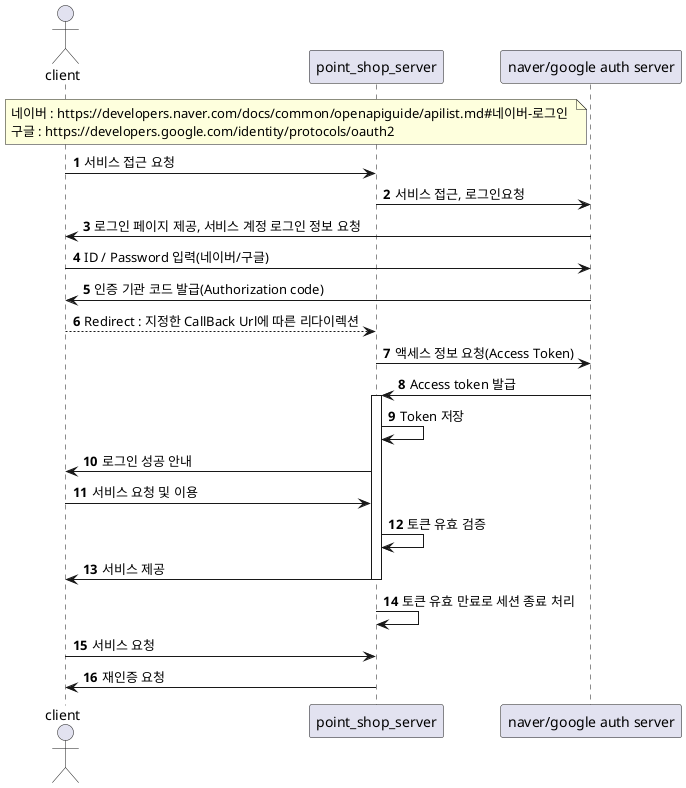 @startuml
'https://plantuml.com/sequence-diagram'

autonumber

actor client
participant point_shop_server
participant "naver/google auth server"
note left "naver/google auth server" : 네이버 : https://developers.naver.com/docs/common/openapiguide/apilist.md#네이버-로그인 \n구글 : https://developers.google.com/identity/protocols/oauth2


client -> point_shop_server : 서비스 접근 요청
point_shop_server -> "naver/google auth server" : 서비스 접근, 로그인요청
"naver/google auth server" -> client : 로그인 페이지 제공, 서비스 계정 로그인 정보 요청
client -> "naver/google auth server" : ID / Password 입력(네이버/구글)
"naver/google auth server" -> client : 인증 기관 코드 발급(Authorization code)
client --> point_shop_server : Redirect : 지정한 CallBack Url에 따른 리다이렉션
point_shop_server -> "naver/google auth server" : 액세스 정보 요청(Access Token)
"naver/google auth server" -> point_shop_server : Access token 발급
activate point_shop_server
point_shop_server -> point_shop_server : Token 저장
point_shop_server -> client : 로그인 성공 안내
client -> point_shop_server : 서비스 요청 및 이용
point_shop_server -> point_shop_server : 토큰 유효 검증
point_shop_server -> client : 서비스 제공
deactivate point_shop_server
point_shop_server -> point_shop_server : 토큰 유효 만료로 세션 종료 처리
client -> point_shop_server : 서비스 요청
point_shop_server -> client : 재인증 요청

@enduml